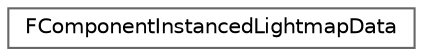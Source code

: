 digraph "Graphical Class Hierarchy"
{
 // INTERACTIVE_SVG=YES
 // LATEX_PDF_SIZE
  bgcolor="transparent";
  edge [fontname=Helvetica,fontsize=10,labelfontname=Helvetica,labelfontsize=10];
  node [fontname=Helvetica,fontsize=10,shape=box,height=0.2,width=0.4];
  rankdir="LR";
  Node0 [id="Node000000",label="FComponentInstancedLightmapData",height=0.2,width=0.4,color="grey40", fillcolor="white", style="filled",URL="$df/de4/structFComponentInstancedLightmapData.html",tooltip="Helper struct to hold information about what components use what lightmap textures."];
}
